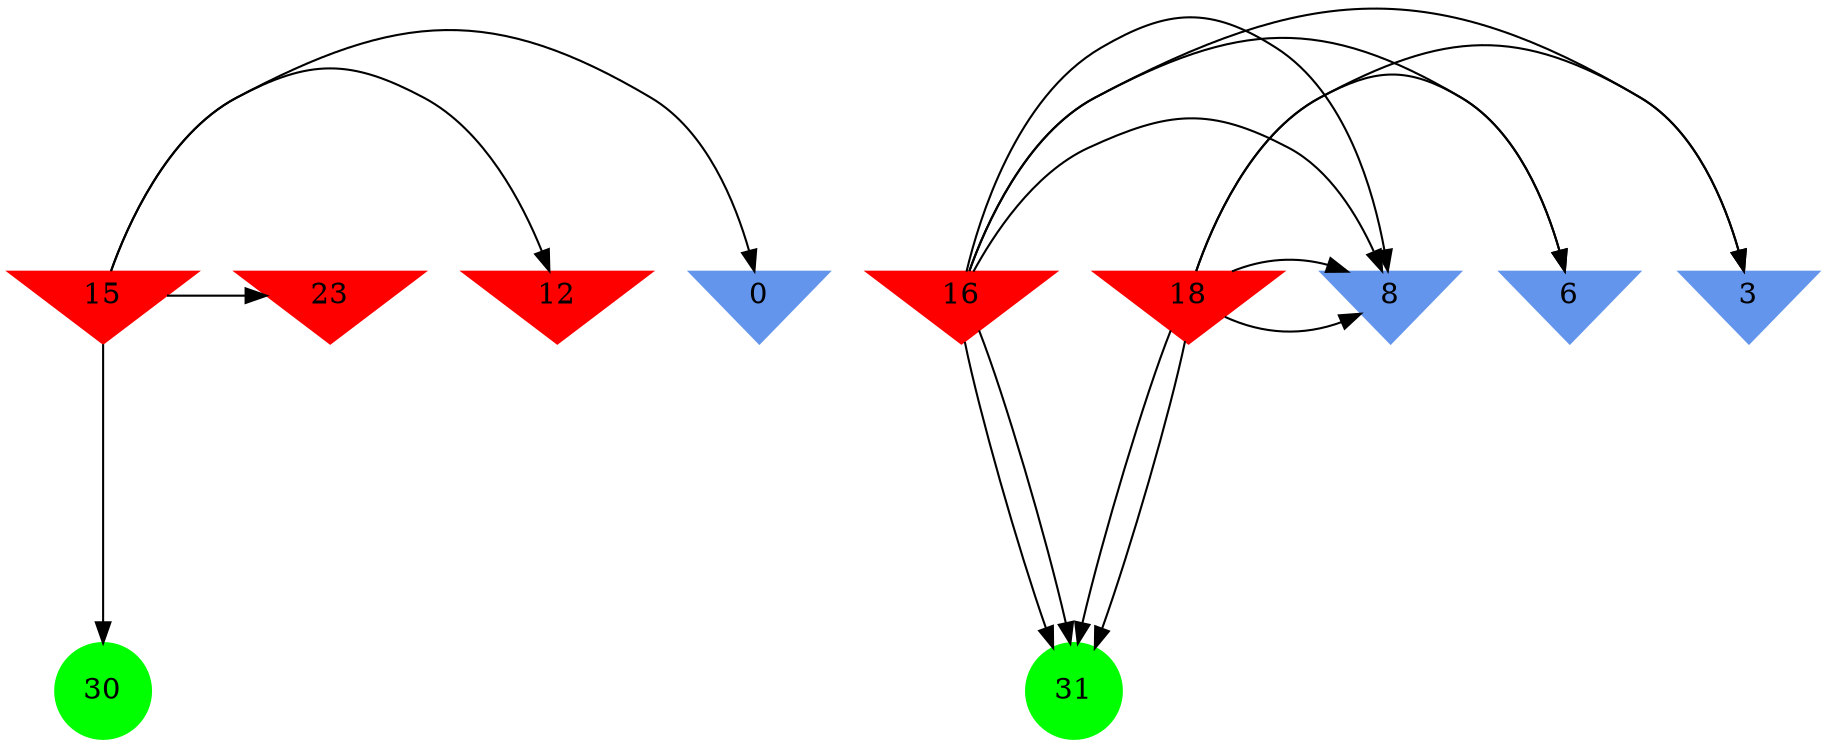 digraph brain {
	ranksep=2.0;
	0 [shape=invtriangle,style=filled,color=cornflowerblue];
	3 [shape=invtriangle,style=filled,color=cornflowerblue];
	6 [shape=invtriangle,style=filled,color=cornflowerblue];
	8 [shape=invtriangle,style=filled,color=cornflowerblue];
	12 [shape=invtriangle,style=filled,color=red];
	15 [shape=invtriangle,style=filled,color=red];
	16 [shape=invtriangle,style=filled,color=red];
	18 [shape=invtriangle,style=filled,color=red];
	23 [shape=invtriangle,style=filled,color=red];
	30 [shape=circle,style=filled,color=green];
	31 [shape=circle,style=filled,color=green];
	18	->	31;
	18	->	6;
	18	->	8;
	16	->	31;
	16	->	6;
	16	->	8;
	18	->	31;
	18	->	3;
	18	->	8;
	16	->	31;
	16	->	3;
	16	->	8;
	15	->	30;
	15	->	0;
	15	->	12;
	15	->	23;
	{ rank=same; 0; 3; 6; 8; 12; 15; 16; 18; 23; }
	{ rank=same; }
	{ rank=same; 30; 31; }
}
